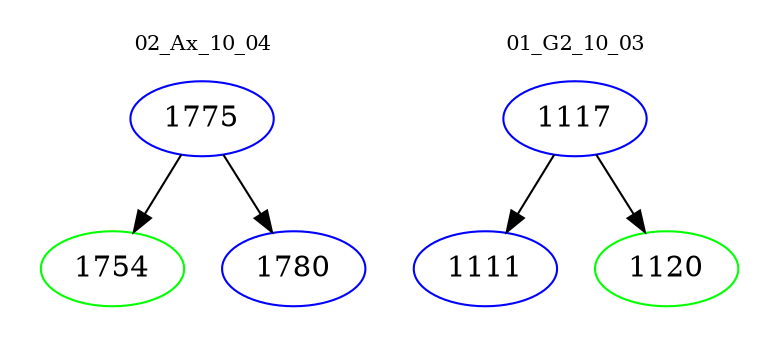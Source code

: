 digraph{
subgraph cluster_0 {
color = white
label = "02_Ax_10_04";
fontsize=10;
T0_1775 [label="1775", color="blue"]
T0_1775 -> T0_1754 [color="black"]
T0_1754 [label="1754", color="green"]
T0_1775 -> T0_1780 [color="black"]
T0_1780 [label="1780", color="blue"]
}
subgraph cluster_1 {
color = white
label = "01_G2_10_03";
fontsize=10;
T1_1117 [label="1117", color="blue"]
T1_1117 -> T1_1111 [color="black"]
T1_1111 [label="1111", color="blue"]
T1_1117 -> T1_1120 [color="black"]
T1_1120 [label="1120", color="green"]
}
}
